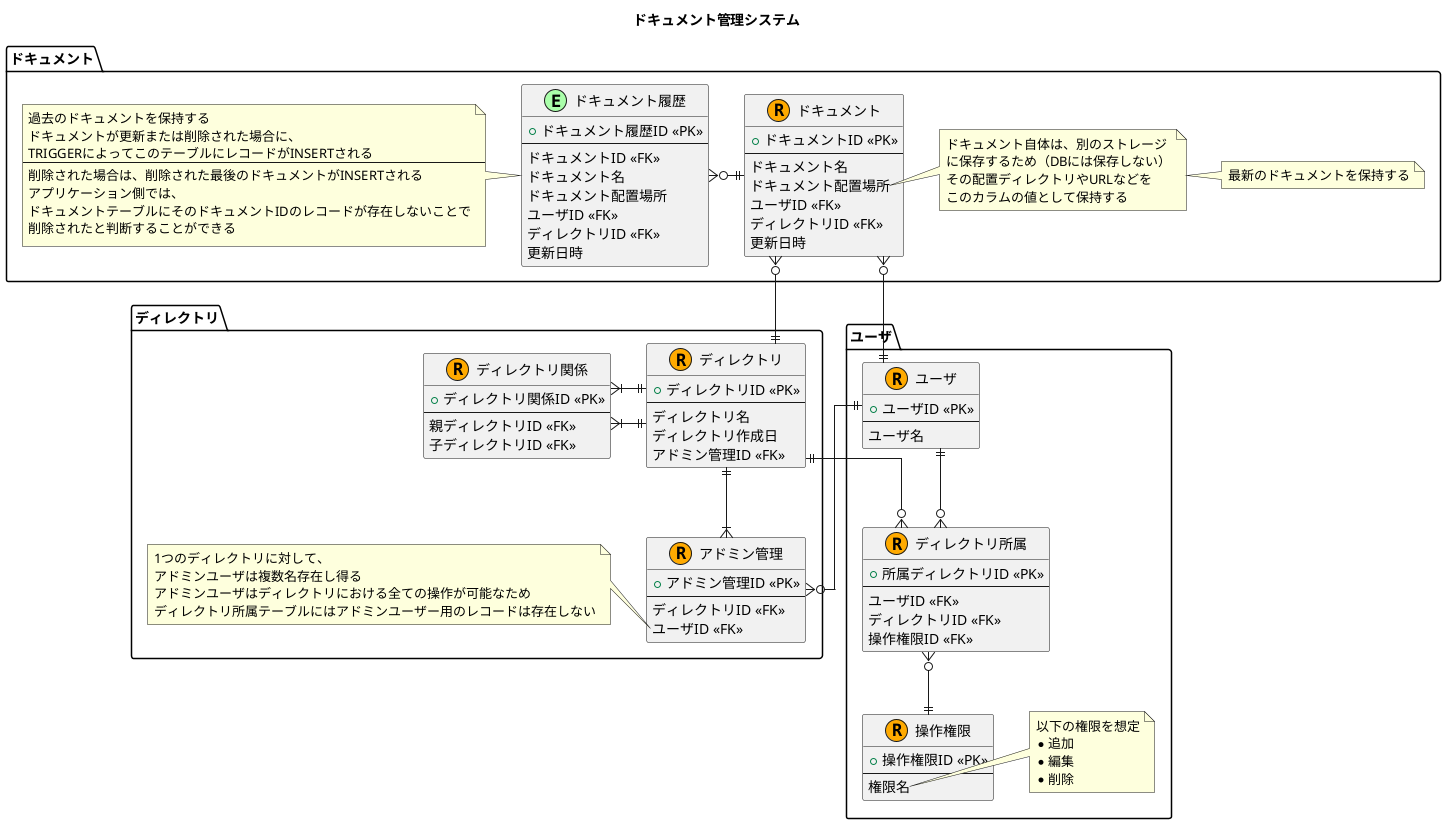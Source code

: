 @startuml

title "ドキュメント管理システム"

skinparam Linetype ortho

/' 
  イベント系テーブル：E
  リソース系テーブル：R
'/

!define EVENT_MARK_COLOR AAFFAA
!define RESOURCE_MARK_COLOR FFAA00

package "ドキュメント" as documentpkg {
  entity "ドキュメント" as document <<R, RESOURCE_MARK_COLOR>> {
    + ドキュメントID <<PK>>
    ---
    ドキュメント名
    ドキュメント配置場所
    ユーザID <<FK>>
    ディレクトリID <<FK>>
    更新日時
  }

  note right of document::ドキュメント配置場所
    ドキュメント自体は、別のストレージ
    に保存するため（DBには保存しない）
    その配置ディレクトリやURLなどを
    このカラムの値として保持する
  end note

  note right
    最新のドキュメントを保持する
  end note

  entity "ドキュメント履歴" as document_history <<E, EVENT_MARK_COLOR>> {
    + ドキュメント履歴ID <<PK>>
    ---
    ドキュメントID <<FK>>
    ドキュメント名
    ドキュメント配置場所
    ユーザID <<FK>>
    ディレクトリID <<FK>>
    更新日時
  }
  
  note left
    過去のドキュメントを保持する
    ドキュメントが更新または削除された場合に、
    TRIGGERによってこのテーブルにレコードがINSERTされる
    ---
    削除された場合は、削除された最後のドキュメントがINSERTされる
    アプリケーション側では、
    ドキュメントテーブルにそのドキュメントIDのレコードが存在しないことで
    削除されたと判断することができる
  end note
}

package "ディレクトリ" as directorypkg {
  entity "ディレクトリ" as directory <<R, RESOURCE_MARK_COLOR>> {
    + ディレクトリID <<PK>>
    ---
    ディレクトリ名
    ディレクトリ作成日
    アドミン管理ID <<FK>>
  }

  entity "アドミン管理" as admin_management <<R, RESOURCE_MARK_COLOR>> {
    + アドミン管理ID <<PK>>
    ---
    ディレクトリID <<FK>>
    ユーザID <<FK>>
  }

  note left of admin_management::ユーザID
    1つのディレクトリに対して、
    アドミンユーザは複数名存在し得る
    アドミンユーザはディレクトリにおける全ての操作が可能なため
    ディレクトリ所属テーブルにはアドミンユーザー用のレコードは存在しない
  end note

  entity "ディレクトリ関係" as directory_relation <<R, RESOURCE_MARK_COLOR>> {
    + ディレクトリ関係ID <<PK>>
    ---
    親ディレクトリID <<FK>>
    子ディレクトリID <<FK>>
  }
}

package "ユーザ" as userpkg {
  entity "ユーザ" as user <<R, RESOURCE_MARK_COLOR>> {
    + ユーザID <<PK>>
    ---
    ユーザ名
  }

  entity "ディレクトリ所属" as user_belongings <<R, RESOURCE_MARK_COLOR>> {
    + 所属ディレクトリID <<PK>>
    ---
    ユーザID <<FK>>
    ディレクトリID <<FK>>
    操作権限ID <<FK>>
  }

  entity "操作権限" as priviledge <<R, RESOURCE_MARK_COLOR>> {
    + 操作権限ID <<PK>>
    ---
    権限名
  }

  note right of priviledge::権限名
    以下の権限を想定
    * 追加
    * 編集
    * 削除
  end note
}

document }o--|| directory
document }o--|| user
directory ||-l-|{ directory_relation
directory ||-l-|{ directory_relation
document ||-l-o{ document_history
user ||--o{ user_belongings
user_belongings }o--|| priviledge
directory ||--|{ admin_management
user ||--o{ admin_management
directory ||--o{ user_belongings

@enduml